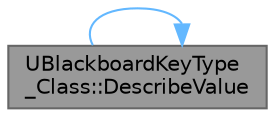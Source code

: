 digraph "UBlackboardKeyType_Class::DescribeValue"
{
 // INTERACTIVE_SVG=YES
 // LATEX_PDF_SIZE
  bgcolor="transparent";
  edge [fontname=Helvetica,fontsize=10,labelfontname=Helvetica,labelfontsize=10];
  node [fontname=Helvetica,fontsize=10,shape=box,height=0.2,width=0.4];
  rankdir="LR";
  Node1 [id="Node000001",label="UBlackboardKeyType\l_Class::DescribeValue",height=0.2,width=0.4,color="gray40", fillcolor="grey60", style="filled", fontcolor="black",tooltip="convert value to text, works directly on provided memory/properties"];
  Node1 -> Node1 [id="edge1_Node000001_Node000001",color="steelblue1",style="solid",tooltip=" "];
}
